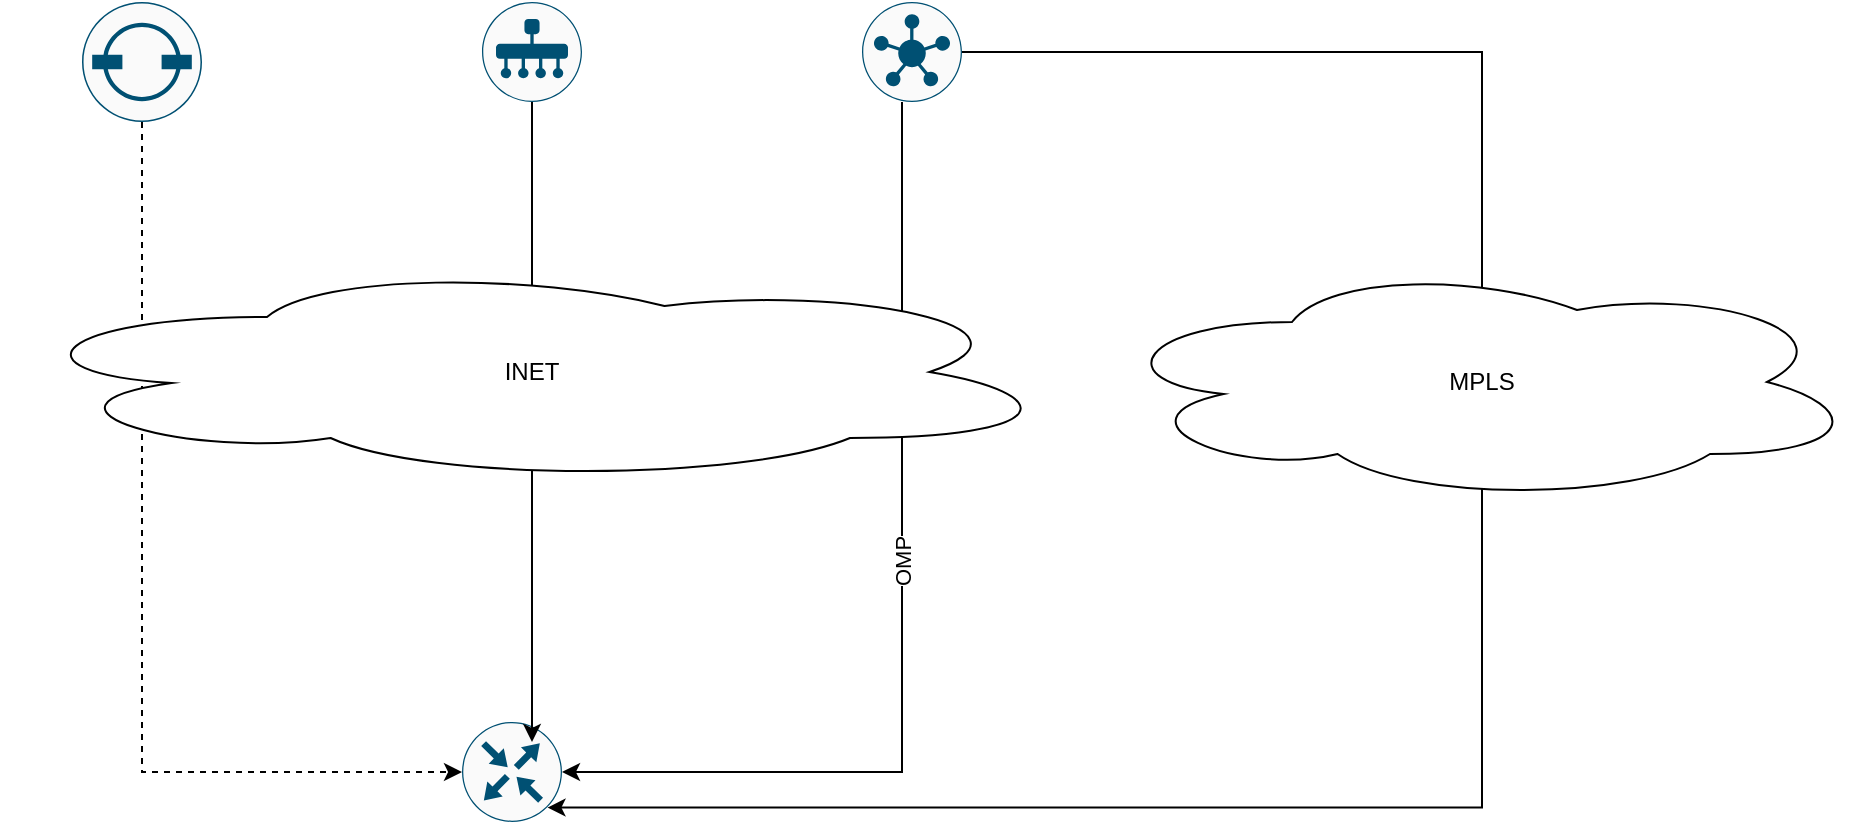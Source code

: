 <mxfile version="22.1.11" type="github">
  <diagram name="Page-1" id="umTfdicsiGWM9__bh_NZ">
    <mxGraphModel dx="2074" dy="1118" grid="1" gridSize="10" guides="1" tooltips="1" connect="1" arrows="1" fold="1" page="1" pageScale="1" pageWidth="827" pageHeight="1169" math="0" shadow="0">
      <root>
        <mxCell id="0" />
        <mxCell id="1" parent="0" />
        <mxCell id="Fb6nnXFSmXLJK5rL_O7L-6" style="edgeStyle=orthogonalEdgeStyle;rounded=0;orthogonalLoop=1;jettySize=auto;html=1;dashed=1;" edge="1" parent="1" source="Fb6nnXFSmXLJK5rL_O7L-1" target="Fb6nnXFSmXLJK5rL_O7L-4">
          <mxGeometry relative="1" as="geometry">
            <Array as="points">
              <mxPoint x="170" y="595" />
            </Array>
          </mxGeometry>
        </mxCell>
        <mxCell id="Fb6nnXFSmXLJK5rL_O7L-1" value="" style="sketch=0;points=[[0.5,0,0],[1,0.5,0],[0.5,1,0],[0,0.5,0],[0.145,0.145,0],[0.856,0.145,0],[0.855,0.856,0],[0.145,0.855,0]];verticalLabelPosition=bottom;html=1;verticalAlign=top;aspect=fixed;align=center;pointerEvents=1;shape=mxgraph.cisco19.rect;prIcon=vbond;fillColor=#FAFAFA;strokeColor=#005073;rotation=0;" vertex="1" parent="1">
          <mxGeometry x="140" y="210" width="60" height="60" as="geometry" />
        </mxCell>
        <mxCell id="Fb6nnXFSmXLJK5rL_O7L-2" value="" style="sketch=0;points=[[0.5,0,0],[1,0.5,0],[0.5,1,0],[0,0.5,0],[0.145,0.145,0],[0.856,0.145,0],[0.855,0.856,0],[0.145,0.855,0]];verticalLabelPosition=bottom;html=1;verticalAlign=top;aspect=fixed;align=center;pointerEvents=1;shape=mxgraph.cisco19.rect;prIcon=vmanage;fillColor=#FAFAFA;strokeColor=#005073;" vertex="1" parent="1">
          <mxGeometry x="340" y="210" width="50" height="50" as="geometry" />
        </mxCell>
        <mxCell id="Fb6nnXFSmXLJK5rL_O7L-11" style="edgeStyle=orthogonalEdgeStyle;rounded=0;orthogonalLoop=1;jettySize=auto;html=1;entryX=0.855;entryY=0.856;entryDx=0;entryDy=0;entryPerimeter=0;" edge="1" parent="1" source="Fb6nnXFSmXLJK5rL_O7L-3" target="Fb6nnXFSmXLJK5rL_O7L-4">
          <mxGeometry relative="1" as="geometry">
            <mxPoint x="810" y="630" as="targetPoint" />
            <Array as="points">
              <mxPoint x="840" y="235" />
              <mxPoint x="840" y="613" />
            </Array>
          </mxGeometry>
        </mxCell>
        <mxCell id="Fb6nnXFSmXLJK5rL_O7L-3" value="" style="sketch=0;points=[[0.5,0,0],[1,0.5,0],[0.5,1,0],[0,0.5,0],[0.145,0.145,0],[0.856,0.145,0],[0.855,0.856,0],[0.145,0.855,0]];verticalLabelPosition=bottom;html=1;verticalAlign=top;aspect=fixed;align=center;pointerEvents=1;shape=mxgraph.cisco19.rect;prIcon=vsmart;fillColor=#FAFAFA;strokeColor=#005073;" vertex="1" parent="1">
          <mxGeometry x="530" y="210" width="50" height="50" as="geometry" />
        </mxCell>
        <mxCell id="Fb6nnXFSmXLJK5rL_O7L-4" value="" style="sketch=0;points=[[0.5,0,0],[1,0.5,0],[0.5,1,0],[0,0.5,0],[0.145,0.145,0],[0.856,0.145,0],[0.855,0.856,0],[0.145,0.855,0]];verticalLabelPosition=bottom;html=1;verticalAlign=top;aspect=fixed;align=center;pointerEvents=1;shape=mxgraph.cisco19.rect;prIcon=router;fillColor=#FAFAFA;strokeColor=#005073;" vertex="1" parent="1">
          <mxGeometry x="330" y="570" width="50" height="50" as="geometry" />
        </mxCell>
        <mxCell id="Fb6nnXFSmXLJK5rL_O7L-7" style="edgeStyle=orthogonalEdgeStyle;rounded=0;orthogonalLoop=1;jettySize=auto;html=1;entryX=0.7;entryY=0.2;entryDx=0;entryDy=0;entryPerimeter=0;" edge="1" parent="1" source="Fb6nnXFSmXLJK5rL_O7L-2" target="Fb6nnXFSmXLJK5rL_O7L-4">
          <mxGeometry relative="1" as="geometry" />
        </mxCell>
        <mxCell id="Fb6nnXFSmXLJK5rL_O7L-8" style="edgeStyle=orthogonalEdgeStyle;rounded=0;orthogonalLoop=1;jettySize=auto;html=1;entryX=1;entryY=0.5;entryDx=0;entryDy=0;entryPerimeter=0;" edge="1" parent="1" source="Fb6nnXFSmXLJK5rL_O7L-3" target="Fb6nnXFSmXLJK5rL_O7L-4">
          <mxGeometry relative="1" as="geometry">
            <Array as="points">
              <mxPoint x="550" y="595" />
            </Array>
          </mxGeometry>
        </mxCell>
        <mxCell id="Fb6nnXFSmXLJK5rL_O7L-12" value="OMP" style="edgeLabel;html=1;align=center;verticalAlign=middle;resizable=0;points=[];imageWidth=24;imageHeight=24;rotation=270;arcSize=16;" vertex="1" connectable="0" parent="Fb6nnXFSmXLJK5rL_O7L-8">
          <mxGeometry x="-0.121" y="1" relative="1" as="geometry">
            <mxPoint x="-1" y="8" as="offset" />
          </mxGeometry>
        </mxCell>
        <mxCell id="Fb6nnXFSmXLJK5rL_O7L-9" value="INET" style="ellipse;shape=cloud;whiteSpace=wrap;html=1;" vertex="1" parent="1">
          <mxGeometry x="100" y="340" width="530" height="110" as="geometry" />
        </mxCell>
        <mxCell id="Fb6nnXFSmXLJK5rL_O7L-10" value="MPLS" style="ellipse;shape=cloud;whiteSpace=wrap;html=1;" vertex="1" parent="1">
          <mxGeometry x="650" y="340" width="380" height="120" as="geometry" />
        </mxCell>
      </root>
    </mxGraphModel>
  </diagram>
</mxfile>
